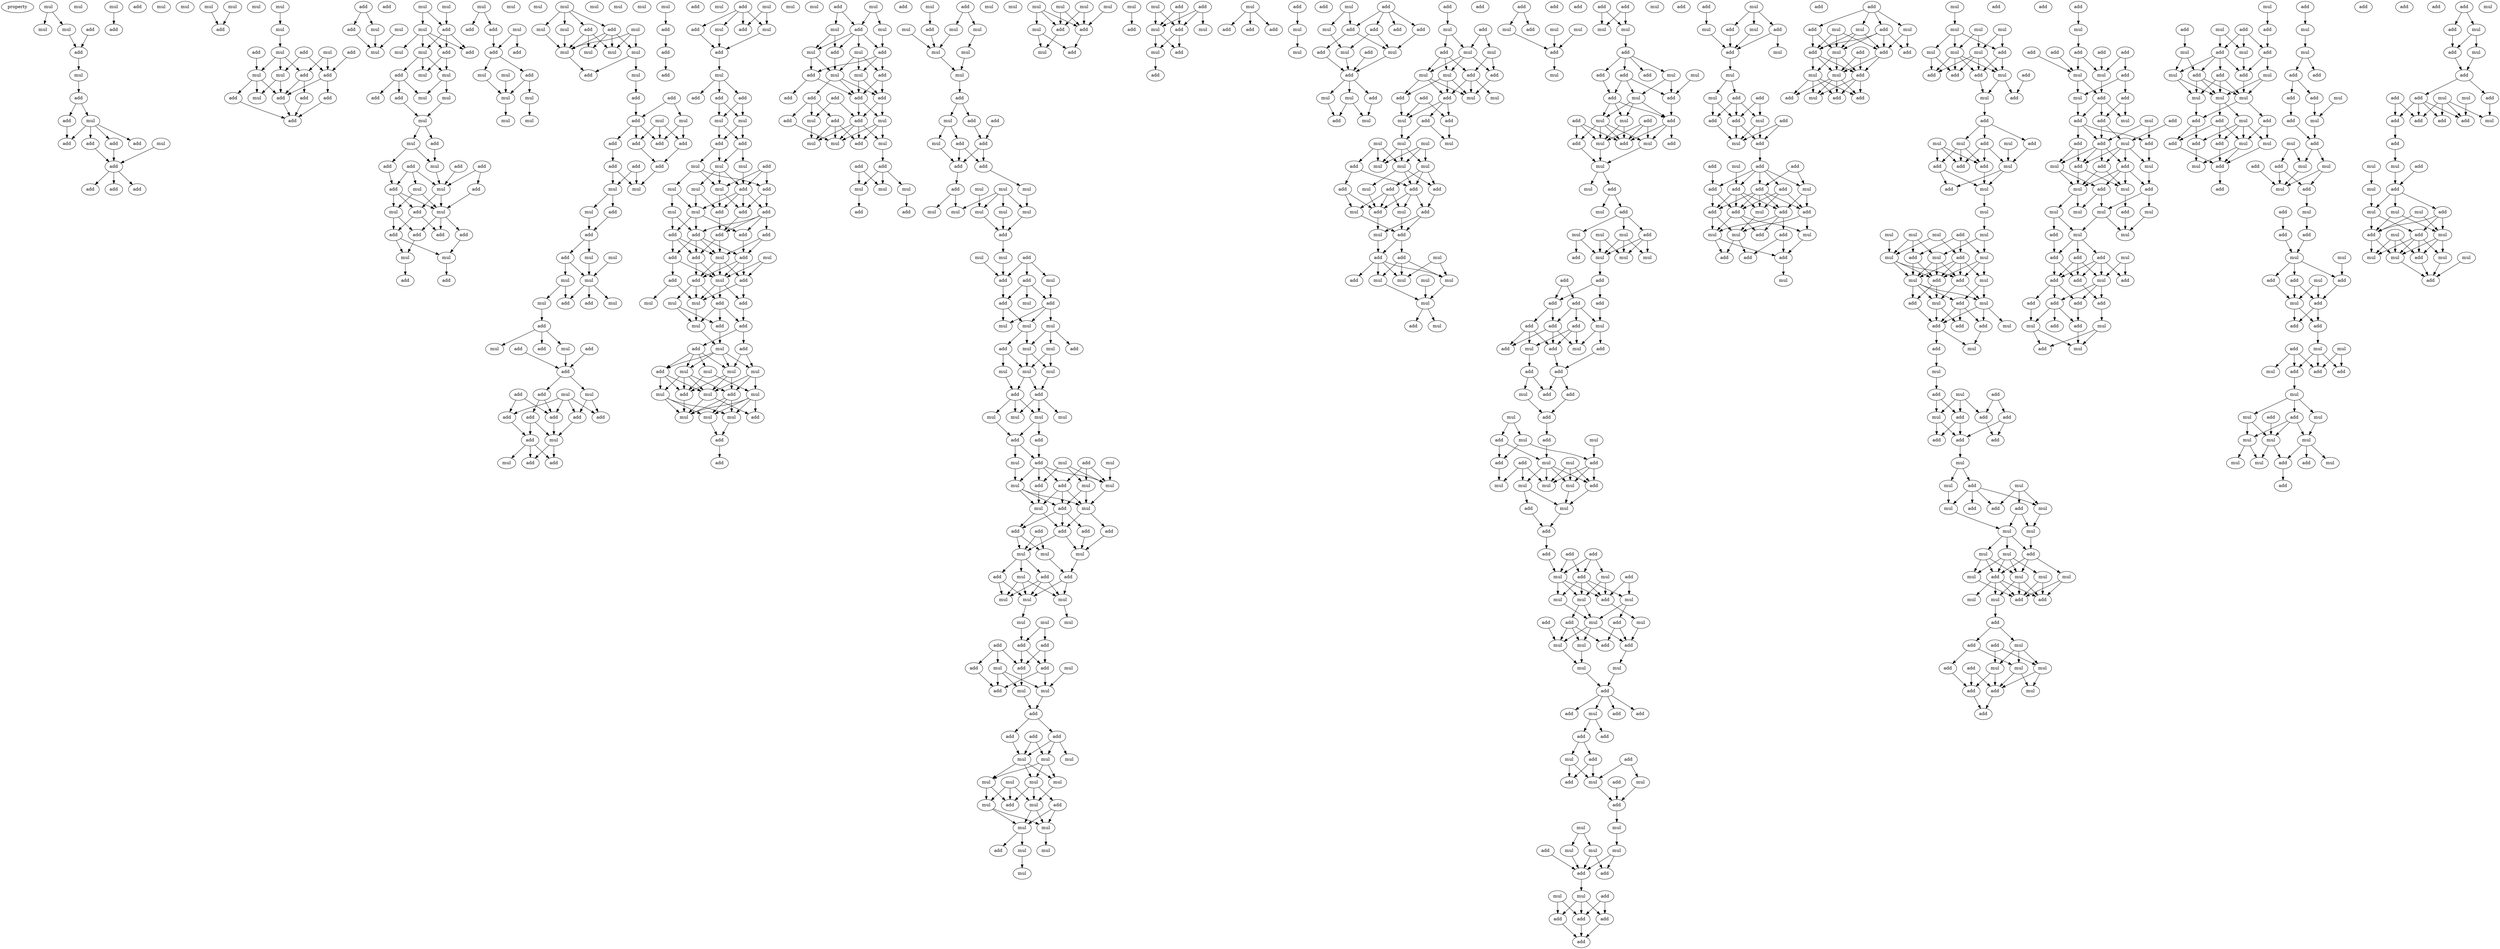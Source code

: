 digraph {
    node [fontcolor=black]
    property [mul=2,lf=1.5]
    0 [ label = mul ];
    1 [ label = mul ];
    2 [ label = mul ];
    3 [ label = mul ];
    4 [ label = add ];
    5 [ label = add ];
    6 [ label = mul ];
    7 [ label = add ];
    8 [ label = add ];
    9 [ label = mul ];
    10 [ label = mul ];
    11 [ label = mul ];
    12 [ label = add ];
    13 [ label = add ];
    14 [ label = mul ];
    15 [ label = add ];
    16 [ label = add ];
    17 [ label = add ];
    18 [ label = add ];
    19 [ label = mul ];
    20 [ label = add ];
    21 [ label = add ];
    22 [ label = add ];
    23 [ label = mul ];
    24 [ label = add ];
    25 [ label = mul ];
    26 [ label = add ];
    27 [ label = mul ];
    28 [ label = mul ];
    29 [ label = mul ];
    30 [ label = add ];
    31 [ label = add ];
    32 [ label = add ];
    33 [ label = mul ];
    34 [ label = mul ];
    35 [ label = mul ];
    36 [ label = add ];
    37 [ label = mul ];
    38 [ label = add ];
    39 [ label = add ];
    40 [ label = mul ];
    41 [ label = add ];
    42 [ label = add ];
    43 [ label = add ];
    44 [ label = add ];
    45 [ label = add ];
    46 [ label = mul ];
    47 [ label = add ];
    48 [ label = mul ];
    49 [ label = add ];
    50 [ label = mul ];
    51 [ label = mul ];
    52 [ label = mul ];
    53 [ label = mul ];
    54 [ label = add ];
    55 [ label = add ];
    56 [ label = mul ];
    57 [ label = mul ];
    58 [ label = add ];
    59 [ label = add ];
    60 [ label = mul ];
    61 [ label = mul ];
    62 [ label = add ];
    63 [ label = mul ];
    64 [ label = mul ];
    65 [ label = add ];
    66 [ label = mul ];
    67 [ label = add ];
    68 [ label = mul ];
    69 [ label = add ];
    70 [ label = add ];
    71 [ label = add ];
    72 [ label = add ];
    73 [ label = mul ];
    74 [ label = add ];
    75 [ label = mul ];
    76 [ label = mul ];
    77 [ label = add ];
    78 [ label = add ];
    79 [ label = mul ];
    80 [ label = mul ];
    81 [ label = add ];
    82 [ label = add ];
    83 [ label = add ];
    84 [ label = add ];
    85 [ label = mul ];
    86 [ label = mul ];
    87 [ label = add ];
    88 [ label = add ];
    89 [ label = mul ];
    90 [ label = add ];
    91 [ label = add ];
    92 [ label = mul ];
    93 [ label = add ];
    94 [ label = add ];
    95 [ label = mul ];
    96 [ label = mul ];
    97 [ label = mul ];
    98 [ label = add ];
    99 [ label = mul ];
    100 [ label = mul ];
    101 [ label = mul ];
    102 [ label = mul ];
    103 [ label = mul ];
    104 [ label = mul ];
    105 [ label = mul ];
    106 [ label = add ];
    107 [ label = add ];
    108 [ label = mul ];
    109 [ label = mul ];
    110 [ label = mul ];
    111 [ label = mul ];
    112 [ label = mul ];
    113 [ label = mul ];
    114 [ label = add ];
    115 [ label = mul ];
    116 [ label = add ];
    117 [ label = add ];
    118 [ label = add ];
    119 [ label = mul ];
    120 [ label = mul ];
    121 [ label = add ];
    122 [ label = add ];
    123 [ label = add ];
    124 [ label = add ];
    125 [ label = add ];
    126 [ label = add ];
    127 [ label = add ];
    128 [ label = mul ];
    129 [ label = mul ];
    130 [ label = mul ];
    131 [ label = add ];
    132 [ label = mul ];
    133 [ label = add ];
    134 [ label = mul ];
    135 [ label = add ];
    136 [ label = mul ];
    137 [ label = mul ];
    138 [ label = mul ];
    139 [ label = mul ];
    140 [ label = add ];
    141 [ label = add ];
    142 [ label = mul ];
    143 [ label = mul ];
    144 [ label = mul ];
    145 [ label = add ];
    146 [ label = mul ];
    147 [ label = add ];
    148 [ label = add ];
    149 [ label = add ];
    150 [ label = mul ];
    151 [ label = add ];
    152 [ label = add ];
    153 [ label = mul ];
    154 [ label = add ];
    155 [ label = mul ];
    156 [ label = add ];
    157 [ label = add ];
    158 [ label = add ];
    159 [ label = add ];
    160 [ label = add ];
    161 [ label = add ];
    162 [ label = mul ];
    163 [ label = add ];
    164 [ label = mul ];
    165 [ label = add ];
    166 [ label = mul ];
    167 [ label = add ];
    168 [ label = add ];
    169 [ label = mul ];
    170 [ label = add ];
    171 [ label = add ];
    172 [ label = add ];
    173 [ label = mul ];
    174 [ label = mul ];
    175 [ label = mul ];
    176 [ label = add ];
    177 [ label = add ];
    178 [ label = add ];
    179 [ label = mul ];
    180 [ label = mul ];
    181 [ label = add ];
    182 [ label = add ];
    183 [ label = add ];
    184 [ label = mul ];
    185 [ label = mul ];
    186 [ label = mul ];
    187 [ label = add ];
    188 [ label = add ];
    189 [ label = add ];
    190 [ label = mul ];
    191 [ label = mul ];
    192 [ label = mul ];
    193 [ label = mul ];
    194 [ label = mul ];
    195 [ label = add ];
    196 [ label = add ];
    197 [ label = mul ];
    198 [ label = mul ];
    199 [ label = mul ];
    200 [ label = add ];
    201 [ label = add ];
    202 [ label = add ];
    203 [ label = add ];
    204 [ label = add ];
    205 [ label = add ];
    206 [ label = add ];
    207 [ label = add ];
    208 [ label = add ];
    209 [ label = mul ];
    210 [ label = add ];
    211 [ label = mul ];
    212 [ label = add ];
    213 [ label = add ];
    214 [ label = add ];
    215 [ label = add ];
    216 [ label = mul ];
    217 [ label = mul ];
    218 [ label = add ];
    219 [ label = mul ];
    220 [ label = mul ];
    221 [ label = add ];
    222 [ label = add ];
    223 [ label = mul ];
    224 [ label = add ];
    225 [ label = mul ];
    226 [ label = add ];
    227 [ label = add ];
    228 [ label = mul ];
    229 [ label = add ];
    230 [ label = mul ];
    231 [ label = mul ];
    232 [ label = mul ];
    233 [ label = mul ];
    234 [ label = add ];
    235 [ label = mul ];
    236 [ label = mul ];
    237 [ label = add ];
    238 [ label = mul ];
    239 [ label = mul ];
    240 [ label = mul ];
    241 [ label = add ];
    242 [ label = add ];
    243 [ label = add ];
    244 [ label = mul ];
    245 [ label = add ];
    246 [ label = mul ];
    247 [ label = mul ];
    248 [ label = add ];
    249 [ label = mul ];
    250 [ label = mul ];
    251 [ label = add ];
    252 [ label = add ];
    253 [ label = add ];
    254 [ label = add ];
    255 [ label = mul ];
    256 [ label = mul ];
    257 [ label = add ];
    258 [ label = add ];
    259 [ label = add ];
    260 [ label = add ];
    261 [ label = add ];
    262 [ label = mul ];
    263 [ label = mul ];
    264 [ label = add ];
    265 [ label = add ];
    266 [ label = add ];
    267 [ label = mul ];
    268 [ label = mul ];
    269 [ label = mul ];
    270 [ label = add ];
    271 [ label = add ];
    272 [ label = add ];
    273 [ label = mul ];
    274 [ label = mul ];
    275 [ label = mul ];
    276 [ label = add ];
    277 [ label = add ];
    278 [ label = add ];
    279 [ label = add ];
    280 [ label = mul ];
    281 [ label = mul ];
    282 [ label = mul ];
    283 [ label = mul ];
    284 [ label = add ];
    285 [ label = mul ];
    286 [ label = mul ];
    287 [ label = mul ];
    288 [ label = add ];
    289 [ label = mul ];
    290 [ label = add ];
    291 [ label = add ];
    292 [ label = add ];
    293 [ label = mul ];
    294 [ label = add ];
    295 [ label = add ];
    296 [ label = add ];
    297 [ label = mul ];
    298 [ label = mul ];
    299 [ label = add ];
    300 [ label = mul ];
    301 [ label = mul ];
    302 [ label = mul ];
    303 [ label = mul ];
    304 [ label = mul ];
    305 [ label = mul ];
    306 [ label = add ];
    307 [ label = add ];
    308 [ label = mul ];
    309 [ label = mul ];
    310 [ label = add ];
    311 [ label = add ];
    312 [ label = mul ];
    313 [ label = mul ];
    314 [ label = add ];
    315 [ label = mul ];
    316 [ label = add ];
    317 [ label = mul ];
    318 [ label = mul ];
    319 [ label = mul ];
    320 [ label = mul ];
    321 [ label = add ];
    322 [ label = add ];
    323 [ label = mul ];
    324 [ label = mul ];
    325 [ label = mul ];
    326 [ label = mul ];
    327 [ label = add ];
    328 [ label = add ];
    329 [ label = mul ];
    330 [ label = mul ];
    331 [ label = mul ];
    332 [ label = mul ];
    333 [ label = add ];
    334 [ label = add ];
    335 [ label = mul ];
    336 [ label = mul ];
    337 [ label = add ];
    338 [ label = add ];
    339 [ label = mul ];
    340 [ label = mul ];
    341 [ label = mul ];
    342 [ label = add ];
    343 [ label = add ];
    344 [ label = mul ];
    345 [ label = add ];
    346 [ label = mul ];
    347 [ label = mul ];
    348 [ label = add ];
    349 [ label = add ];
    350 [ label = add ];
    351 [ label = add ];
    352 [ label = add ];
    353 [ label = mul ];
    354 [ label = mul ];
    355 [ label = mul ];
    356 [ label = add ];
    357 [ label = add ];
    358 [ label = add ];
    359 [ label = mul ];
    360 [ label = mul ];
    361 [ label = mul ];
    362 [ label = mul ];
    363 [ label = mul ];
    364 [ label = mul ];
    365 [ label = mul ];
    366 [ label = add ];
    367 [ label = add ];
    368 [ label = add ];
    369 [ label = add ];
    370 [ label = mul ];
    371 [ label = mul ];
    372 [ label = add ];
    373 [ label = add ];
    374 [ label = mul ];
    375 [ label = mul ];
    376 [ label = add ];
    377 [ label = add ];
    378 [ label = add ];
    379 [ label = add ];
    380 [ label = add ];
    381 [ label = mul ];
    382 [ label = mul ];
    383 [ label = mul ];
    384 [ label = mul ];
    385 [ label = mul ];
    386 [ label = mul ];
    387 [ label = mul ];
    388 [ label = mul ];
    389 [ label = mul ];
    390 [ label = add ];
    391 [ label = add ];
    392 [ label = mul ];
    393 [ label = mul ];
    394 [ label = mul ];
    395 [ label = mul ];
    396 [ label = mul ];
    397 [ label = add ];
    398 [ label = mul ];
    399 [ label = mul ];
    400 [ label = mul ];
    401 [ label = mul ];
    402 [ label = mul ];
    403 [ label = add ];
    404 [ label = add ];
    405 [ label = mul ];
    406 [ label = mul ];
    407 [ label = add ];
    408 [ label = mul ];
    409 [ label = add ];
    410 [ label = mul ];
    411 [ label = add ];
    412 [ label = add ];
    413 [ label = mul ];
    414 [ label = add ];
    415 [ label = mul ];
    416 [ label = mul ];
    417 [ label = add ];
    418 [ label = add ];
    419 [ label = mul ];
    420 [ label = add ];
    421 [ label = add ];
    422 [ label = mul ];
    423 [ label = add ];
    424 [ label = add ];
    425 [ label = add ];
    426 [ label = mul ];
    427 [ label = add ];
    428 [ label = mul ];
    429 [ label = add ];
    430 [ label = add ];
    431 [ label = add ];
    432 [ label = mul ];
    433 [ label = add ];
    434 [ label = add ];
    435 [ label = mul ];
    436 [ label = add ];
    437 [ label = mul ];
    438 [ label = add ];
    439 [ label = mul ];
    440 [ label = mul ];
    441 [ label = add ];
    442 [ label = add ];
    443 [ label = mul ];
    444 [ label = add ];
    445 [ label = add ];
    446 [ label = mul ];
    447 [ label = mul ];
    448 [ label = add ];
    449 [ label = mul ];
    450 [ label = add ];
    451 [ label = mul ];
    452 [ label = add ];
    453 [ label = mul ];
    454 [ label = add ];
    455 [ label = add ];
    456 [ label = mul ];
    457 [ label = mul ];
    458 [ label = add ];
    459 [ label = add ];
    460 [ label = add ];
    461 [ label = mul ];
    462 [ label = mul ];
    463 [ label = mul ];
    464 [ label = mul ];
    465 [ label = mul ];
    466 [ label = mul ];
    467 [ label = add ];
    468 [ label = mul ];
    469 [ label = mul ];
    470 [ label = add ];
    471 [ label = add ];
    472 [ label = add ];
    473 [ label = mul ];
    474 [ label = add ];
    475 [ label = add ];
    476 [ label = add ];
    477 [ label = mul ];
    478 [ label = mul ];
    479 [ label = add ];
    480 [ label = mul ];
    481 [ label = add ];
    482 [ label = mul ];
    483 [ label = add ];
    484 [ label = add ];
    485 [ label = mul ];
    486 [ label = mul ];
    487 [ label = mul ];
    488 [ label = mul ];
    489 [ label = add ];
    490 [ label = mul ];
    491 [ label = add ];
    492 [ label = mul ];
    493 [ label = add ];
    494 [ label = mul ];
    495 [ label = add ];
    496 [ label = mul ];
    497 [ label = mul ];
    498 [ label = add ];
    499 [ label = add ];
    500 [ label = add ];
    501 [ label = add ];
    502 [ label = add ];
    503 [ label = mul ];
    504 [ label = mul ];
    505 [ label = mul ];
    506 [ label = add ];
    507 [ label = mul ];
    508 [ label = add ];
    509 [ label = mul ];
    510 [ label = add ];
    511 [ label = add ];
    512 [ label = mul ];
    513 [ label = add ];
    514 [ label = add ];
    515 [ label = add ];
    516 [ label = add ];
    517 [ label = mul ];
    518 [ label = add ];
    519 [ label = mul ];
    520 [ label = add ];
    521 [ label = add ];
    522 [ label = mul ];
    523 [ label = mul ];
    524 [ label = add ];
    525 [ label = mul ];
    526 [ label = mul ];
    527 [ label = add ];
    528 [ label = mul ];
    529 [ label = add ];
    530 [ label = mul ];
    531 [ label = mul ];
    532 [ label = mul ];
    533 [ label = add ];
    534 [ label = mul ];
    535 [ label = mul ];
    536 [ label = mul ];
    537 [ label = add ];
    538 [ label = add ];
    539 [ label = add ];
    540 [ label = add ];
    541 [ label = add ];
    542 [ label = add ];
    543 [ label = add ];
    544 [ label = add ];
    545 [ label = mul ];
    546 [ label = add ];
    547 [ label = add ];
    548 [ label = mul ];
    549 [ label = mul ];
    550 [ label = add ];
    551 [ label = add ];
    552 [ label = add ];
    553 [ label = add ];
    554 [ label = mul ];
    555 [ label = add ];
    556 [ label = add ];
    557 [ label = add ];
    558 [ label = mul ];
    559 [ label = add ];
    560 [ label = mul ];
    561 [ label = add ];
    562 [ label = mul ];
    563 [ label = mul ];
    564 [ label = add ];
    565 [ label = mul ];
    566 [ label = add ];
    567 [ label = add ];
    568 [ label = mul ];
    569 [ label = mul ];
    570 [ label = mul ];
    571 [ label = add ];
    572 [ label = mul ];
    573 [ label = mul ];
    574 [ label = add ];
    575 [ label = add ];
    576 [ label = add ];
    577 [ label = add ];
    578 [ label = add ];
    579 [ label = mul ];
    580 [ label = add ];
    581 [ label = add ];
    582 [ label = mul ];
    583 [ label = mul ];
    584 [ label = mul ];
    585 [ label = mul ];
    586 [ label = add ];
    587 [ label = add ];
    588 [ label = mul ];
    589 [ label = add ];
    590 [ label = mul ];
    591 [ label = add ];
    592 [ label = add ];
    593 [ label = mul ];
    594 [ label = mul ];
    595 [ label = add ];
    596 [ label = mul ];
    597 [ label = mul ];
    598 [ label = add ];
    599 [ label = add ];
    600 [ label = mul ];
    601 [ label = mul ];
    602 [ label = add ];
    603 [ label = add ];
    604 [ label = add ];
    605 [ label = add ];
    606 [ label = add ];
    607 [ label = mul ];
    608 [ label = add ];
    609 [ label = mul ];
    610 [ label = add ];
    611 [ label = mul ];
    612 [ label = add ];
    613 [ label = add ];
    614 [ label = mul ];
    615 [ label = mul ];
    616 [ label = mul ];
    617 [ label = add ];
    618 [ label = mul ];
    619 [ label = add ];
    620 [ label = mul ];
    621 [ label = add ];
    622 [ label = add ];
    623 [ label = mul ];
    624 [ label = add ];
    625 [ label = mul ];
    626 [ label = add ];
    627 [ label = add ];
    628 [ label = add ];
    629 [ label = add ];
    630 [ label = add ];
    631 [ label = mul ];
    632 [ label = mul ];
    633 [ label = add ];
    634 [ label = mul ];
    635 [ label = add ];
    636 [ label = add ];
    637 [ label = add ];
    638 [ label = mul ];
    639 [ label = mul ];
    640 [ label = mul ];
    641 [ label = add ];
    642 [ label = add ];
    643 [ label = add ];
    644 [ label = mul ];
    645 [ label = add ];
    646 [ label = add ];
    647 [ label = mul ];
    648 [ label = add ];
    649 [ label = mul ];
    650 [ label = add ];
    651 [ label = add ];
    652 [ label = add ];
    653 [ label = add ];
    654 [ label = add ];
    655 [ label = add ];
    656 [ label = add ];
    657 [ label = mul ];
    658 [ label = add ];
    659 [ label = add ];
    660 [ label = add ];
    661 [ label = mul ];
    662 [ label = add ];
    663 [ label = mul ];
    664 [ label = mul ];
    665 [ label = mul ];
    666 [ label = add ];
    667 [ label = add ];
    668 [ label = add ];
    669 [ label = add ];
    670 [ label = add ];
    671 [ label = mul ];
    672 [ label = add ];
    673 [ label = mul ];
    674 [ label = mul ];
    675 [ label = add ];
    676 [ label = add ];
    677 [ label = mul ];
    678 [ label = add ];
    679 [ label = mul ];
    680 [ label = add ];
    681 [ label = add ];
    682 [ label = add ];
    683 [ label = add ];
    684 [ label = mul ];
    685 [ label = mul ];
    686 [ label = add ];
    687 [ label = mul ];
    688 [ label = add ];
    689 [ label = add ];
    690 [ label = mul ];
    691 [ label = mul ];
    692 [ label = mul ];
    693 [ label = mul ];
    694 [ label = mul ];
    695 [ label = add ];
    696 [ label = mul ];
    697 [ label = mul ];
    698 [ label = add ];
    699 [ label = add ];
    700 [ label = add ];
    701 [ label = add ];
    702 [ label = mul ];
    703 [ label = mul ];
    704 [ label = add ];
    705 [ label = add ];
    706 [ label = mul ];
    707 [ label = add ];
    708 [ label = mul ];
    709 [ label = add ];
    710 [ label = mul ];
    711 [ label = add ];
    712 [ label = add ];
    713 [ label = add ];
    714 [ label = mul ];
    715 [ label = add ];
    716 [ label = add ];
    717 [ label = add ];
    718 [ label = mul ];
    719 [ label = mul ];
    720 [ label = mul ];
    721 [ label = mul ];
    722 [ label = mul ];
    723 [ label = add ];
    724 [ label = mul ];
    725 [ label = add ];
    726 [ label = mul ];
    727 [ label = mul ];
    728 [ label = add ];
    729 [ label = mul ];
    730 [ label = add ];
    731 [ label = mul ];
    732 [ label = add ];
    733 [ label = mul ];
    734 [ label = add ];
    735 [ label = mul ];
    736 [ label = add ];
    737 [ label = mul ];
    738 [ label = add ];
    739 [ label = add ];
    740 [ label = add ];
    741 [ label = mul ];
    742 [ label = add ];
    743 [ label = mul ];
    744 [ label = mul ];
    745 [ label = mul ];
    746 [ label = add ];
    747 [ label = add ];
    748 [ label = add ];
    749 [ label = mul ];
    750 [ label = add ];
    751 [ label = add ];
    752 [ label = add ];
    753 [ label = add ];
    754 [ label = add ];
    755 [ label = mul ];
    756 [ label = mul ];
    757 [ label = add ];
    758 [ label = mul ];
    759 [ label = mul ];
    760 [ label = add ];
    761 [ label = add ];
    762 [ label = add ];
    763 [ label = mul ];
    764 [ label = mul ];
    765 [ label = mul ];
    766 [ label = mul ];
    767 [ label = add ];
    768 [ label = mul ];
    769 [ label = mul ];
    770 [ label = mul ];
    771 [ label = add ];
    772 [ label = mul ];
    773 [ label = mul ];
    774 [ label = add ];
    775 [ label = add ];
    776 [ label = mul ];
    777 [ label = mul ];
    778 [ label = add ];
    779 [ label = mul ];
    780 [ label = add ];
    781 [ label = add ];
    782 [ label = add ];
    783 [ label = mul ];
    784 [ label = add ];
    785 [ label = mul ];
    786 [ label = mul ];
    787 [ label = mul ];
    788 [ label = add ];
    789 [ label = add ];
    790 [ label = add ];
    791 [ label = add ];
    792 [ label = mul ];
    793 [ label = add ];
    794 [ label = add ];
    795 [ label = add ];
    796 [ label = add ];
    797 [ label = add ];
    798 [ label = mul ];
    799 [ label = add ];
    800 [ label = mul ];
    801 [ label = add ];
    802 [ label = mul ];
    803 [ label = add ];
    804 [ label = mul ];
    805 [ label = add ];
    806 [ label = add ];
    807 [ label = mul ];
    808 [ label = add ];
    809 [ label = mul ];
    810 [ label = add ];
    811 [ label = add ];
    812 [ label = add ];
    813 [ label = add ];
    814 [ label = add ];
    815 [ label = mul ];
    816 [ label = add ];
    817 [ label = mul ];
    818 [ label = add ];
    819 [ label = mul ];
    820 [ label = add ];
    821 [ label = mul ];
    822 [ label = add ];
    823 [ label = mul ];
    824 [ label = mul ];
    825 [ label = mul ];
    826 [ label = mul ];
    827 [ label = add ];
    828 [ label = mul ];
    829 [ label = mul ];
    830 [ label = add ];
    831 [ label = add ];
    832 [ label = add ];
    833 [ label = mul ];
    834 [ label = add ];
    835 [ label = add ];
    836 [ label = mul ];
    837 [ label = add ];
    838 [ label = add ];
    839 [ label = add ];
    840 [ label = add ];
    841 [ label = add ];
    842 [ label = add ];
    843 [ label = mul ];
    844 [ label = mul ];
    845 [ label = add ];
    846 [ label = mul ];
    847 [ label = add ];
    848 [ label = mul ];
    849 [ label = add ];
    850 [ label = add ];
    851 [ label = add ];
    852 [ label = mul ];
    853 [ label = add ];
    854 [ label = mul ];
    855 [ label = add ];
    856 [ label = mul ];
    857 [ label = add ];
    858 [ label = add ];
    859 [ label = mul ];
    860 [ label = mul ];
    861 [ label = add ];
    862 [ label = mul ];
    863 [ label = mul ];
    864 [ label = mul ];
    865 [ label = add ];
    866 [ label = add ];
    867 [ label = add ];
    868 [ label = mul ];
    869 [ label = add ];
    870 [ label = add ];
    871 [ label = mul ];
    872 [ label = add ];
    873 [ label = mul ];
    874 [ label = add ];
    875 [ label = mul ];
    876 [ label = add ];
    877 [ label = add ];
    878 [ label = mul ];
    879 [ label = mul ];
    880 [ label = add ];
    881 [ label = add ];
    882 [ label = mul ];
    883 [ label = add ];
    884 [ label = add ];
    885 [ label = add ];
    886 [ label = mul ];
    887 [ label = add ];
    888 [ label = mul ];
    889 [ label = add ];
    890 [ label = mul ];
    891 [ label = mul ];
    892 [ label = add ];
    893 [ label = add ];
    894 [ label = mul ];
    895 [ label = add ];
    896 [ label = add ];
    897 [ label = mul ];
    898 [ label = add ];
    899 [ label = add ];
    900 [ label = mul ];
    901 [ label = mul ];
    902 [ label = mul ];
    903 [ label = add ];
    904 [ label = add ];
    905 [ label = add ];
    906 [ label = add ];
    907 [ label = add ];
    908 [ label = mul ];
    909 [ label = add ];
    910 [ label = add ];
    911 [ label = mul ];
    912 [ label = add ];
    913 [ label = mul ];
    914 [ label = add ];
    915 [ label = add ];
    916 [ label = add ];
    917 [ label = mul ];
    918 [ label = mul ];
    919 [ label = add ];
    920 [ label = mul ];
    921 [ label = add ];
    922 [ label = add ];
    923 [ label = mul ];
    924 [ label = mul ];
    925 [ label = mul ];
    926 [ label = mul ];
    927 [ label = mul ];
    928 [ label = add ];
    929 [ label = mul ];
    930 [ label = mul ];
    931 [ label = add ];
    932 [ label = add ];
    933 [ label = add ];
    934 [ label = mul ];
    935 [ label = mul ];
    936 [ label = add ];
    937 [ label = add ];
    938 [ label = mul ];
    939 [ label = add ];
    940 [ label = add ];
    941 [ label = add ];
    942 [ label = mul ];
    943 [ label = mul ];
    944 [ label = add ];
    945 [ label = add ];
    946 [ label = add ];
    947 [ label = mul ];
    948 [ label = add ];
    949 [ label = add ];
    950 [ label = add ];
    951 [ label = mul ];
    952 [ label = add ];
    953 [ label = mul ];
    954 [ label = mul ];
    955 [ label = add ];
    956 [ label = mul ];
    957 [ label = add ];
    958 [ label = mul ];
    959 [ label = mul ];
    960 [ label = add ];
    961 [ label = mul ];
    962 [ label = mul ];
    963 [ label = add ];
    964 [ label = mul ];
    965 [ label = mul ];
    966 [ label = mul ];
    967 [ label = add ];
    968 [ label = mul ];
    969 [ label = add ];
    0 -> 2 [ name = 0 ];
    0 -> 3 [ name = 1 ];
    3 -> 5 [ name = 2 ];
    4 -> 5 [ name = 3 ];
    5 -> 10 [ name = 4 ];
    6 -> 7 [ name = 5 ];
    10 -> 12 [ name = 6 ];
    12 -> 13 [ name = 7 ];
    12 -> 14 [ name = 8 ];
    13 -> 15 [ name = 9 ];
    14 -> 15 [ name = 10 ];
    14 -> 16 [ name = 11 ];
    14 -> 17 [ name = 12 ];
    14 -> 18 [ name = 13 ];
    16 -> 20 [ name = 14 ];
    17 -> 20 [ name = 15 ];
    19 -> 20 [ name = 16 ];
    20 -> 21 [ name = 17 ];
    20 -> 22 [ name = 18 ];
    20 -> 24 [ name = 19 ];
    23 -> 26 [ name = 20 ];
    25 -> 26 [ name = 21 ];
    28 -> 29 [ name = 22 ];
    29 -> 33 [ name = 23 ];
    30 -> 38 [ name = 24 ];
    31 -> 35 [ name = 25 ];
    31 -> 38 [ name = 26 ];
    32 -> 37 [ name = 27 ];
    33 -> 35 [ name = 28 ];
    33 -> 36 [ name = 29 ];
    33 -> 37 [ name = 30 ];
    34 -> 36 [ name = 31 ];
    34 -> 38 [ name = 32 ];
    35 -> 40 [ name = 33 ];
    35 -> 43 [ name = 34 ];
    36 -> 41 [ name = 35 ];
    36 -> 43 [ name = 36 ];
    37 -> 40 [ name = 37 ];
    37 -> 42 [ name = 38 ];
    37 -> 43 [ name = 39 ];
    38 -> 39 [ name = 40 ];
    38 -> 43 [ name = 41 ];
    39 -> 44 [ name = 42 ];
    41 -> 44 [ name = 43 ];
    42 -> 44 [ name = 44 ];
    43 -> 44 [ name = 45 ];
    45 -> 47 [ name = 46 ];
    45 -> 48 [ name = 47 ];
    46 -> 50 [ name = 48 ];
    47 -> 50 [ name = 49 ];
    48 -> 50 [ name = 50 ];
    51 -> 54 [ name = 51 ];
    52 -> 53 [ name = 52 ];
    52 -> 54 [ name = 53 ];
    53 -> 55 [ name = 54 ];
    53 -> 56 [ name = 55 ];
    53 -> 57 [ name = 56 ];
    53 -> 58 [ name = 57 ];
    54 -> 55 [ name = 58 ];
    54 -> 56 [ name = 59 ];
    54 -> 58 [ name = 60 ];
    55 -> 60 [ name = 61 ];
    55 -> 61 [ name = 62 ];
    56 -> 59 [ name = 63 ];
    56 -> 60 [ name = 64 ];
    56 -> 61 [ name = 65 ];
    59 -> 62 [ name = 66 ];
    59 -> 64 [ name = 67 ];
    59 -> 65 [ name = 68 ];
    61 -> 63 [ name = 69 ];
    61 -> 64 [ name = 70 ];
    63 -> 66 [ name = 71 ];
    65 -> 66 [ name = 72 ];
    66 -> 67 [ name = 73 ];
    66 -> 68 [ name = 74 ];
    67 -> 73 [ name = 75 ];
    68 -> 72 [ name = 76 ];
    68 -> 73 [ name = 77 ];
    69 -> 75 [ name = 78 ];
    69 -> 77 [ name = 79 ];
    70 -> 75 [ name = 80 ];
    71 -> 74 [ name = 81 ];
    71 -> 75 [ name = 82 ];
    71 -> 76 [ name = 83 ];
    72 -> 74 [ name = 84 ];
    73 -> 75 [ name = 85 ];
    74 -> 78 [ name = 86 ];
    74 -> 79 [ name = 87 ];
    74 -> 80 [ name = 88 ];
    75 -> 78 [ name = 89 ];
    75 -> 79 [ name = 90 ];
    76 -> 79 [ name = 91 ];
    76 -> 80 [ name = 92 ];
    77 -> 79 [ name = 93 ];
    78 -> 81 [ name = 94 ];
    78 -> 84 [ name = 95 ];
    79 -> 81 [ name = 96 ];
    79 -> 82 [ name = 97 ];
    79 -> 83 [ name = 98 ];
    80 -> 82 [ name = 99 ];
    80 -> 84 [ name = 100 ];
    82 -> 86 [ name = 101 ];
    83 -> 85 [ name = 102 ];
    84 -> 85 [ name = 103 ];
    84 -> 86 [ name = 104 ];
    85 -> 88 [ name = 105 ];
    86 -> 87 [ name = 106 ];
    89 -> 90 [ name = 107 ];
    89 -> 91 [ name = 108 ];
    91 -> 93 [ name = 109 ];
    92 -> 93 [ name = 110 ];
    92 -> 94 [ name = 111 ];
    93 -> 97 [ name = 112 ];
    93 -> 98 [ name = 113 ];
    96 -> 99 [ name = 114 ];
    97 -> 99 [ name = 115 ];
    98 -> 99 [ name = 116 ];
    98 -> 100 [ name = 117 ];
    99 -> 102 [ name = 118 ];
    100 -> 103 [ name = 119 ];
    104 -> 105 [ name = 120 ];
    104 -> 106 [ name = 121 ];
    104 -> 107 [ name = 122 ];
    104 -> 109 [ name = 123 ];
    105 -> 110 [ name = 124 ];
    106 -> 110 [ name = 125 ];
    106 -> 112 [ name = 126 ];
    106 -> 113 [ name = 127 ];
    107 -> 110 [ name = 128 ];
    107 -> 111 [ name = 129 ];
    107 -> 112 [ name = 130 ];
    107 -> 113 [ name = 131 ];
    108 -> 110 [ name = 132 ];
    108 -> 111 [ name = 133 ];
    108 -> 113 [ name = 134 ];
    109 -> 110 [ name = 135 ];
    110 -> 114 [ name = 136 ];
    111 -> 114 [ name = 137 ];
    111 -> 115 [ name = 138 ];
    115 -> 116 [ name = 139 ];
    116 -> 118 [ name = 140 ];
    117 -> 118 [ name = 141 ];
    117 -> 119 [ name = 142 ];
    118 -> 122 [ name = 143 ];
    118 -> 123 [ name = 144 ];
    118 -> 124 [ name = 145 ];
    119 -> 121 [ name = 146 ];
    119 -> 124 [ name = 147 ];
    120 -> 121 [ name = 148 ];
    120 -> 123 [ name = 149 ];
    120 -> 124 [ name = 150 ];
    121 -> 126 [ name = 151 ];
    122 -> 125 [ name = 152 ];
    123 -> 126 [ name = 153 ];
    125 -> 128 [ name = 154 ];
    125 -> 129 [ name = 155 ];
    126 -> 129 [ name = 156 ];
    127 -> 128 [ name = 157 ];
    127 -> 129 [ name = 158 ];
    128 -> 130 [ name = 159 ];
    128 -> 131 [ name = 160 ];
    130 -> 133 [ name = 161 ];
    131 -> 133 [ name = 162 ];
    133 -> 135 [ name = 163 ];
    133 -> 137 [ name = 164 ];
    135 -> 138 [ name = 165 ];
    135 -> 139 [ name = 166 ];
    136 -> 139 [ name = 167 ];
    137 -> 139 [ name = 168 ];
    138 -> 140 [ name = 169 ];
    138 -> 144 [ name = 170 ];
    139 -> 140 [ name = 171 ];
    139 -> 141 [ name = 172 ];
    139 -> 143 [ name = 173 ];
    144 -> 145 [ name = 174 ];
    145 -> 146 [ name = 175 ];
    145 -> 148 [ name = 176 ];
    145 -> 150 [ name = 177 ];
    147 -> 151 [ name = 178 ];
    149 -> 151 [ name = 179 ];
    150 -> 151 [ name = 180 ];
    151 -> 153 [ name = 181 ];
    151 -> 154 [ name = 182 ];
    152 -> 157 [ name = 183 ];
    152 -> 158 [ name = 184 ];
    153 -> 156 [ name = 185 ];
    153 -> 159 [ name = 186 ];
    154 -> 157 [ name = 187 ];
    154 -> 160 [ name = 188 ];
    155 -> 156 [ name = 189 ];
    155 -> 157 [ name = 190 ];
    155 -> 158 [ name = 191 ];
    155 -> 159 [ name = 192 ];
    156 -> 162 [ name = 193 ];
    157 -> 162 [ name = 194 ];
    158 -> 161 [ name = 195 ];
    160 -> 161 [ name = 196 ];
    160 -> 162 [ name = 197 ];
    161 -> 163 [ name = 198 ];
    161 -> 165 [ name = 199 ];
    161 -> 166 [ name = 200 ];
    162 -> 163 [ name = 201 ];
    162 -> 165 [ name = 202 ];
    164 -> 167 [ name = 203 ];
    167 -> 170 [ name = 204 ];
    170 -> 171 [ name = 205 ];
    172 -> 174 [ name = 206 ];
    172 -> 175 [ name = 207 ];
    172 -> 176 [ name = 208 ];
    172 -> 177 [ name = 209 ];
    173 -> 174 [ name = 210 ];
    173 -> 177 [ name = 211 ];
    174 -> 178 [ name = 212 ];
    175 -> 178 [ name = 213 ];
    176 -> 178 [ name = 214 ];
    178 -> 180 [ name = 215 ];
    180 -> 181 [ name = 216 ];
    180 -> 182 [ name = 217 ];
    180 -> 183 [ name = 218 ];
    182 -> 185 [ name = 219 ];
    182 -> 186 [ name = 220 ];
    183 -> 185 [ name = 221 ];
    183 -> 186 [ name = 222 ];
    185 -> 187 [ name = 223 ];
    185 -> 188 [ name = 224 ];
    186 -> 187 [ name = 225 ];
    186 -> 188 [ name = 226 ];
    187 -> 190 [ name = 227 ];
    187 -> 192 [ name = 228 ];
    188 -> 190 [ name = 229 ];
    188 -> 191 [ name = 230 ];
    189 -> 194 [ name = 231 ];
    189 -> 195 [ name = 232 ];
    189 -> 196 [ name = 233 ];
    190 -> 193 [ name = 234 ];
    190 -> 194 [ name = 235 ];
    190 -> 196 [ name = 236 ];
    191 -> 194 [ name = 237 ];
    191 -> 195 [ name = 238 ];
    191 -> 197 [ name = 239 ];
    192 -> 196 [ name = 240 ];
    193 -> 198 [ name = 241 ];
    193 -> 201 [ name = 242 ];
    194 -> 200 [ name = 243 ];
    194 -> 201 [ name = 244 ];
    195 -> 200 [ name = 245 ];
    195 -> 202 [ name = 246 ];
    196 -> 198 [ name = 247 ];
    196 -> 200 [ name = 248 ];
    196 -> 201 [ name = 249 ];
    196 -> 202 [ name = 250 ];
    197 -> 198 [ name = 251 ];
    197 -> 199 [ name = 252 ];
    198 -> 203 [ name = 253 ];
    198 -> 206 [ name = 254 ];
    198 -> 207 [ name = 255 ];
    199 -> 203 [ name = 256 ];
    199 -> 207 [ name = 257 ];
    200 -> 204 [ name = 258 ];
    201 -> 204 [ name = 259 ];
    202 -> 203 [ name = 260 ];
    202 -> 204 [ name = 261 ];
    202 -> 205 [ name = 262 ];
    202 -> 206 [ name = 263 ];
    203 -> 208 [ name = 264 ];
    203 -> 209 [ name = 265 ];
    203 -> 210 [ name = 266 ];
    203 -> 212 [ name = 267 ];
    204 -> 209 [ name = 268 ];
    204 -> 212 [ name = 269 ];
    205 -> 209 [ name = 270 ];
    205 -> 210 [ name = 271 ];
    206 -> 210 [ name = 272 ];
    207 -> 208 [ name = 273 ];
    207 -> 209 [ name = 274 ];
    207 -> 212 [ name = 275 ];
    208 -> 215 [ name = 276 ];
    208 -> 216 [ name = 277 ];
    209 -> 213 [ name = 278 ];
    209 -> 214 [ name = 279 ];
    209 -> 216 [ name = 280 ];
    210 -> 213 [ name = 281 ];
    210 -> 214 [ name = 282 ];
    210 -> 216 [ name = 283 ];
    211 -> 214 [ name = 284 ];
    211 -> 216 [ name = 285 ];
    212 -> 213 [ name = 286 ];
    212 -> 216 [ name = 287 ];
    213 -> 217 [ name = 288 ];
    213 -> 218 [ name = 289 ];
    213 -> 220 [ name = 290 ];
    214 -> 217 [ name = 291 ];
    214 -> 221 [ name = 292 ];
    215 -> 217 [ name = 293 ];
    215 -> 219 [ name = 294 ];
    216 -> 217 [ name = 295 ];
    216 -> 218 [ name = 296 ];
    216 -> 221 [ name = 297 ];
    217 -> 223 [ name = 298 ];
    218 -> 222 [ name = 299 ];
    218 -> 223 [ name = 300 ];
    218 -> 224 [ name = 301 ];
    220 -> 223 [ name = 302 ];
    220 -> 224 [ name = 303 ];
    221 -> 222 [ name = 304 ];
    222 -> 226 [ name = 305 ];
    222 -> 227 [ name = 306 ];
    223 -> 225 [ name = 307 ];
    224 -> 225 [ name = 308 ];
    225 -> 228 [ name = 309 ];
    225 -> 229 [ name = 310 ];
    225 -> 230 [ name = 311 ];
    225 -> 232 [ name = 312 ];
    226 -> 230 [ name = 313 ];
    226 -> 232 [ name = 314 ];
    227 -> 228 [ name = 315 ];
    227 -> 229 [ name = 316 ];
    227 -> 230 [ name = 317 ];
    227 -> 231 [ name = 318 ];
    228 -> 234 [ name = 319 ];
    228 -> 235 [ name = 320 ];
    228 -> 236 [ name = 321 ];
    228 -> 237 [ name = 322 ];
    229 -> 234 [ name = 323 ];
    229 -> 235 [ name = 324 ];
    229 -> 236 [ name = 325 ];
    230 -> 234 [ name = 326 ];
    230 -> 236 [ name = 327 ];
    230 -> 237 [ name = 328 ];
    231 -> 233 [ name = 329 ];
    231 -> 234 [ name = 330 ];
    232 -> 233 [ name = 331 ];
    232 -> 236 [ name = 332 ];
    232 -> 237 [ name = 333 ];
    233 -> 238 [ name = 334 ];
    233 -> 239 [ name = 335 ];
    233 -> 240 [ name = 336 ];
    233 -> 241 [ name = 337 ];
    234 -> 238 [ name = 338 ];
    235 -> 238 [ name = 339 ];
    235 -> 239 [ name = 340 ];
    235 -> 240 [ name = 341 ];
    236 -> 238 [ name = 342 ];
    236 -> 241 [ name = 343 ];
    237 -> 238 [ name = 344 ];
    237 -> 239 [ name = 345 ];
    237 -> 240 [ name = 346 ];
    239 -> 242 [ name = 347 ];
    240 -> 242 [ name = 348 ];
    242 -> 243 [ name = 349 ];
    244 -> 246 [ name = 350 ];
    244 -> 248 [ name = 351 ];
    245 -> 247 [ name = 352 ];
    245 -> 248 [ name = 353 ];
    246 -> 251 [ name = 354 ];
    247 -> 249 [ name = 355 ];
    247 -> 252 [ name = 356 ];
    248 -> 249 [ name = 357 ];
    248 -> 250 [ name = 358 ];
    248 -> 251 [ name = 359 ];
    248 -> 252 [ name = 360 ];
    249 -> 253 [ name = 361 ];
    249 -> 256 [ name = 362 ];
    250 -> 254 [ name = 363 ];
    250 -> 255 [ name = 364 ];
    250 -> 256 [ name = 365 ];
    251 -> 253 [ name = 366 ];
    251 -> 254 [ name = 367 ];
    251 -> 255 [ name = 368 ];
    252 -> 256 [ name = 369 ];
    253 -> 257 [ name = 370 ];
    253 -> 258 [ name = 371 ];
    254 -> 257 [ name = 372 ];
    254 -> 260 [ name = 373 ];
    255 -> 257 [ name = 374 ];
    255 -> 260 [ name = 375 ];
    256 -> 257 [ name = 376 ];
    256 -> 260 [ name = 377 ];
    256 -> 261 [ name = 378 ];
    257 -> 263 [ name = 379 ];
    257 -> 265 [ name = 380 ];
    259 -> 262 [ name = 381 ];
    259 -> 265 [ name = 382 ];
    260 -> 263 [ name = 383 ];
    260 -> 265 [ name = 384 ];
    261 -> 262 [ name = 385 ];
    261 -> 264 [ name = 386 ];
    261 -> 266 [ name = 387 ];
    262 -> 268 [ name = 388 ];
    263 -> 267 [ name = 389 ];
    263 -> 269 [ name = 390 ];
    263 -> 270 [ name = 391 ];
    264 -> 269 [ name = 392 ];
    265 -> 267 [ name = 393 ];
    265 -> 268 [ name = 394 ];
    265 -> 269 [ name = 395 ];
    265 -> 270 [ name = 396 ];
    266 -> 268 [ name = 397 ];
    266 -> 269 [ name = 398 ];
    266 -> 270 [ name = 399 ];
    267 -> 272 [ name = 400 ];
    271 -> 273 [ name = 401 ];
    271 -> 275 [ name = 402 ];
    272 -> 273 [ name = 403 ];
    272 -> 274 [ name = 404 ];
    272 -> 275 [ name = 405 ];
    273 -> 276 [ name = 406 ];
    274 -> 277 [ name = 407 ];
    279 -> 282 [ name = 408 ];
    279 -> 283 [ name = 409 ];
    280 -> 284 [ name = 410 ];
    281 -> 285 [ name = 411 ];
    282 -> 285 [ name = 412 ];
    283 -> 286 [ name = 413 ];
    284 -> 285 [ name = 414 ];
    285 -> 287 [ name = 415 ];
    286 -> 287 [ name = 416 ];
    287 -> 288 [ name = 417 ];
    288 -> 289 [ name = 418 ];
    288 -> 291 [ name = 419 ];
    289 -> 292 [ name = 420 ];
    289 -> 293 [ name = 421 ];
    290 -> 294 [ name = 422 ];
    291 -> 294 [ name = 423 ];
    292 -> 295 [ name = 424 ];
    292 -> 296 [ name = 425 ];
    293 -> 295 [ name = 426 ];
    294 -> 295 [ name = 427 ];
    294 -> 296 [ name = 428 ];
    295 -> 299 [ name = 429 ];
    296 -> 298 [ name = 430 ];
    297 -> 302 [ name = 431 ];
    298 -> 304 [ name = 432 ];
    299 -> 301 [ name = 433 ];
    299 -> 305 [ name = 434 ];
    300 -> 302 [ name = 435 ];
    300 -> 303 [ name = 436 ];
    300 -> 304 [ name = 437 ];
    300 -> 305 [ name = 438 ];
    302 -> 306 [ name = 439 ];
    303 -> 306 [ name = 440 ];
    304 -> 306 [ name = 441 ];
    306 -> 309 [ name = 442 ];
    307 -> 310 [ name = 443 ];
    307 -> 311 [ name = 444 ];
    307 -> 312 [ name = 445 ];
    308 -> 311 [ name = 446 ];
    309 -> 311 [ name = 447 ];
    310 -> 314 [ name = 448 ];
    310 -> 315 [ name = 449 ];
    310 -> 316 [ name = 450 ];
    311 -> 316 [ name = 451 ];
    312 -> 314 [ name = 452 ];
    314 -> 317 [ name = 453 ];
    314 -> 318 [ name = 454 ];
    314 -> 319 [ name = 455 ];
    316 -> 317 [ name = 456 ];
    316 -> 319 [ name = 457 ];
    317 -> 322 [ name = 458 ];
    317 -> 323 [ name = 459 ];
    318 -> 320 [ name = 460 ];
    318 -> 321 [ name = 461 ];
    318 -> 323 [ name = 462 ];
    320 -> 325 [ name = 463 ];
    320 -> 326 [ name = 464 ];
    322 -> 324 [ name = 465 ];
    322 -> 326 [ name = 466 ];
    323 -> 325 [ name = 467 ];
    323 -> 326 [ name = 468 ];
    324 -> 327 [ name = 469 ];
    325 -> 328 [ name = 470 ];
    326 -> 327 [ name = 471 ];
    326 -> 328 [ name = 472 ];
    327 -> 329 [ name = 473 ];
    327 -> 331 [ name = 474 ];
    327 -> 332 [ name = 475 ];
    328 -> 329 [ name = 476 ];
    328 -> 330 [ name = 477 ];
    328 -> 332 [ name = 478 ];
    329 -> 333 [ name = 479 ];
    329 -> 334 [ name = 480 ];
    331 -> 334 [ name = 481 ];
    333 -> 337 [ name = 482 ];
    334 -> 335 [ name = 483 ];
    334 -> 337 [ name = 484 ];
    335 -> 341 [ name = 485 ];
    336 -> 340 [ name = 486 ];
    336 -> 342 [ name = 487 ];
    336 -> 344 [ name = 488 ];
    337 -> 340 [ name = 489 ];
    337 -> 341 [ name = 490 ];
    337 -> 342 [ name = 491 ];
    337 -> 343 [ name = 492 ];
    338 -> 340 [ name = 493 ];
    338 -> 343 [ name = 494 ];
    338 -> 344 [ name = 495 ];
    339 -> 340 [ name = 496 ];
    340 -> 346 [ name = 497 ];
    341 -> 345 [ name = 498 ];
    341 -> 346 [ name = 499 ];
    341 -> 347 [ name = 500 ];
    342 -> 347 [ name = 501 ];
    343 -> 345 [ name = 502 ];
    343 -> 346 [ name = 503 ];
    343 -> 347 [ name = 504 ];
    344 -> 345 [ name = 505 ];
    344 -> 346 [ name = 506 ];
    345 -> 348 [ name = 507 ];
    345 -> 349 [ name = 508 ];
    345 -> 351 [ name = 509 ];
    346 -> 348 [ name = 510 ];
    346 -> 350 [ name = 511 ];
    347 -> 348 [ name = 512 ];
    347 -> 351 [ name = 513 ];
    348 -> 354 [ name = 514 ];
    348 -> 355 [ name = 515 ];
    349 -> 354 [ name = 516 ];
    350 -> 354 [ name = 517 ];
    351 -> 353 [ name = 518 ];
    351 -> 355 [ name = 519 ];
    352 -> 353 [ name = 520 ];
    352 -> 355 [ name = 521 ];
    353 -> 356 [ name = 522 ];
    354 -> 356 [ name = 523 ];
    355 -> 357 [ name = 524 ];
    355 -> 358 [ name = 525 ];
    355 -> 359 [ name = 526 ];
    356 -> 360 [ name = 527 ];
    356 -> 361 [ name = 528 ];
    357 -> 361 [ name = 529 ];
    357 -> 362 [ name = 530 ];
    358 -> 360 [ name = 531 ];
    358 -> 361 [ name = 532 ];
    358 -> 362 [ name = 533 ];
    359 -> 360 [ name = 534 ];
    359 -> 361 [ name = 535 ];
    359 -> 362 [ name = 536 ];
    360 -> 364 [ name = 537 ];
    361 -> 365 [ name = 538 ];
    363 -> 366 [ name = 539 ];
    363 -> 368 [ name = 540 ];
    365 -> 368 [ name = 541 ];
    366 -> 369 [ name = 542 ];
    366 -> 373 [ name = 543 ];
    367 -> 370 [ name = 544 ];
    367 -> 372 [ name = 545 ];
    367 -> 373 [ name = 546 ];
    368 -> 369 [ name = 547 ];
    368 -> 373 [ name = 548 ];
    369 -> 374 [ name = 549 ];
    369 -> 376 [ name = 550 ];
    370 -> 374 [ name = 551 ];
    370 -> 375 [ name = 552 ];
    370 -> 376 [ name = 553 ];
    371 -> 374 [ name = 554 ];
    372 -> 376 [ name = 555 ];
    373 -> 375 [ name = 556 ];
    374 -> 377 [ name = 557 ];
    375 -> 377 [ name = 558 ];
    377 -> 378 [ name = 559 ];
    377 -> 380 [ name = 560 ];
    378 -> 382 [ name = 561 ];
    378 -> 383 [ name = 562 ];
    378 -> 384 [ name = 563 ];
    379 -> 383 [ name = 564 ];
    379 -> 384 [ name = 565 ];
    380 -> 384 [ name = 566 ];
    383 -> 385 [ name = 567 ];
    383 -> 386 [ name = 568 ];
    383 -> 387 [ name = 569 ];
    384 -> 385 [ name = 570 ];
    384 -> 386 [ name = 571 ];
    384 -> 387 [ name = 572 ];
    385 -> 389 [ name = 573 ];
    386 -> 391 [ name = 574 ];
    386 -> 392 [ name = 575 ];
    387 -> 389 [ name = 576 ];
    387 -> 390 [ name = 577 ];
    387 -> 391 [ name = 578 ];
    388 -> 389 [ name = 579 ];
    388 -> 391 [ name = 580 ];
    388 -> 392 [ name = 581 ];
    389 -> 393 [ name = 582 ];
    389 -> 394 [ name = 583 ];
    390 -> 393 [ name = 584 ];
    390 -> 394 [ name = 585 ];
    392 -> 393 [ name = 586 ];
    392 -> 394 [ name = 587 ];
    393 -> 396 [ name = 588 ];
    393 -> 397 [ name = 589 ];
    394 -> 395 [ name = 590 ];
    396 -> 398 [ name = 591 ];
    399 -> 403 [ name = 592 ];
    399 -> 404 [ name = 593 ];
    400 -> 404 [ name = 594 ];
    401 -> 403 [ name = 595 ];
    401 -> 404 [ name = 596 ];
    401 -> 405 [ name = 597 ];
    402 -> 403 [ name = 598 ];
    402 -> 404 [ name = 599 ];
    403 -> 406 [ name = 600 ];
    404 -> 407 [ name = 601 ];
    405 -> 406 [ name = 602 ];
    405 -> 407 [ name = 603 ];
    408 -> 411 [ name = 604 ];
    409 -> 413 [ name = 605 ];
    409 -> 414 [ name = 606 ];
    410 -> 413 [ name = 607 ];
    410 -> 414 [ name = 608 ];
    412 -> 413 [ name = 609 ];
    412 -> 414 [ name = 610 ];
    412 -> 415 [ name = 611 ];
    413 -> 416 [ name = 612 ];
    413 -> 417 [ name = 613 ];
    414 -> 416 [ name = 614 ];
    414 -> 417 [ name = 615 ];
    416 -> 418 [ name = 616 ];
    419 -> 421 [ name = 617 ];
    419 -> 424 [ name = 618 ];
    419 -> 425 [ name = 619 ];
    420 -> 422 [ name = 620 ];
    422 -> 426 [ name = 621 ];
    427 -> 429 [ name = 622 ];
    427 -> 430 [ name = 623 ];
    427 -> 431 [ name = 624 ];
    427 -> 433 [ name = 625 ];
    428 -> 431 [ name = 626 ];
    428 -> 432 [ name = 627 ];
    429 -> 435 [ name = 628 ];
    430 -> 435 [ name = 629 ];
    430 -> 437 [ name = 630 ];
    431 -> 434 [ name = 631 ];
    431 -> 435 [ name = 632 ];
    432 -> 437 [ name = 633 ];
    434 -> 438 [ name = 634 ];
    435 -> 438 [ name = 635 ];
    436 -> 438 [ name = 636 ];
    437 -> 438 [ name = 637 ];
    438 -> 439 [ name = 638 ];
    438 -> 440 [ name = 639 ];
    438 -> 441 [ name = 640 ];
    439 -> 442 [ name = 641 ];
    439 -> 443 [ name = 642 ];
    440 -> 442 [ name = 643 ];
    441 -> 443 [ name = 644 ];
    444 -> 446 [ name = 645 ];
    445 -> 447 [ name = 646 ];
    445 -> 449 [ name = 647 ];
    446 -> 447 [ name = 648 ];
    446 -> 448 [ name = 649 ];
    447 -> 451 [ name = 650 ];
    447 -> 452 [ name = 651 ];
    447 -> 453 [ name = 652 ];
    448 -> 450 [ name = 653 ];
    448 -> 451 [ name = 654 ];
    448 -> 453 [ name = 655 ];
    449 -> 450 [ name = 656 ];
    449 -> 452 [ name = 657 ];
    450 -> 454 [ name = 658 ];
    450 -> 456 [ name = 659 ];
    450 -> 457 [ name = 660 ];
    451 -> 454 [ name = 661 ];
    451 -> 455 [ name = 662 ];
    451 -> 456 [ name = 663 ];
    452 -> 456 [ name = 664 ];
    453 -> 454 [ name = 665 ];
    453 -> 455 [ name = 666 ];
    453 -> 456 [ name = 667 ];
    454 -> 459 [ name = 668 ];
    454 -> 460 [ name = 669 ];
    454 -> 461 [ name = 670 ];
    455 -> 461 [ name = 671 ];
    458 -> 460 [ name = 672 ];
    458 -> 461 [ name = 673 ];
    459 -> 463 [ name = 674 ];
    459 -> 465 [ name = 675 ];
    460 -> 465 [ name = 676 ];
    461 -> 463 [ name = 677 ];
    462 -> 466 [ name = 678 ];
    462 -> 467 [ name = 679 ];
    462 -> 468 [ name = 680 ];
    463 -> 466 [ name = 681 ];
    463 -> 468 [ name = 682 ];
    463 -> 469 [ name = 683 ];
    464 -> 466 [ name = 684 ];
    464 -> 468 [ name = 685 ];
    464 -> 469 [ name = 686 ];
    466 -> 470 [ name = 687 ];
    466 -> 473 [ name = 688 ];
    466 -> 474 [ name = 689 ];
    467 -> 470 [ name = 690 ];
    467 -> 471 [ name = 691 ];
    469 -> 470 [ name = 692 ];
    469 -> 472 [ name = 693 ];
    469 -> 474 [ name = 694 ];
    470 -> 475 [ name = 695 ];
    470 -> 477 [ name = 696 ];
    470 -> 479 [ name = 697 ];
    471 -> 478 [ name = 698 ];
    471 -> 479 [ name = 699 ];
    472 -> 477 [ name = 700 ];
    472 -> 478 [ name = 701 ];
    472 -> 479 [ name = 702 ];
    473 -> 479 [ name = 703 ];
    474 -> 475 [ name = 704 ];
    475 -> 480 [ name = 705 ];
    475 -> 481 [ name = 706 ];
    477 -> 481 [ name = 707 ];
    478 -> 481 [ name = 708 ];
    479 -> 480 [ name = 709 ];
    480 -> 484 [ name = 710 ];
    481 -> 483 [ name = 711 ];
    481 -> 484 [ name = 712 ];
    482 -> 485 [ name = 713 ];
    482 -> 488 [ name = 714 ];
    483 -> 485 [ name = 715 ];
    483 -> 487 [ name = 716 ];
    483 -> 488 [ name = 717 ];
    484 -> 485 [ name = 718 ];
    484 -> 487 [ name = 719 ];
    484 -> 488 [ name = 720 ];
    484 -> 489 [ name = 721 ];
    486 -> 490 [ name = 722 ];
    487 -> 490 [ name = 723 ];
    488 -> 490 [ name = 724 ];
    490 -> 491 [ name = 725 ];
    490 -> 492 [ name = 726 ];
    493 -> 494 [ name = 727 ];
    493 -> 495 [ name = 728 ];
    494 -> 499 [ name = 729 ];
    496 -> 499 [ name = 730 ];
    497 -> 499 [ name = 731 ];
    499 -> 503 [ name = 732 ];
    501 -> 504 [ name = 733 ];
    501 -> 505 [ name = 734 ];
    502 -> 504 [ name = 735 ];
    502 -> 505 [ name = 736 ];
    505 -> 506 [ name = 737 ];
    506 -> 507 [ name = 738 ];
    506 -> 508 [ name = 739 ];
    506 -> 510 [ name = 740 ];
    506 -> 511 [ name = 741 ];
    507 -> 512 [ name = 742 ];
    507 -> 514 [ name = 743 ];
    508 -> 513 [ name = 744 ];
    509 -> 514 [ name = 745 ];
    510 -> 512 [ name = 746 ];
    510 -> 513 [ name = 747 ];
    510 -> 514 [ name = 748 ];
    512 -> 517 [ name = 749 ];
    512 -> 518 [ name = 750 ];
    512 -> 519 [ name = 751 ];
    513 -> 517 [ name = 752 ];
    513 -> 518 [ name = 753 ];
    513 -> 519 [ name = 754 ];
    514 -> 518 [ name = 755 ];
    515 -> 522 [ name = 756 ];
    515 -> 523 [ name = 757 ];
    515 -> 524 [ name = 758 ];
    516 -> 520 [ name = 759 ];
    516 -> 523 [ name = 760 ];
    516 -> 524 [ name = 761 ];
    517 -> 520 [ name = 762 ];
    517 -> 522 [ name = 763 ];
    517 -> 523 [ name = 764 ];
    517 -> 524 [ name = 765 ];
    518 -> 521 [ name = 766 ];
    518 -> 522 [ name = 767 ];
    518 -> 524 [ name = 768 ];
    519 -> 523 [ name = 769 ];
    519 -> 524 [ name = 770 ];
    520 -> 525 [ name = 771 ];
    522 -> 525 [ name = 772 ];
    523 -> 525 [ name = 773 ];
    525 -> 526 [ name = 774 ];
    525 -> 527 [ name = 775 ];
    527 -> 528 [ name = 776 ];
    527 -> 529 [ name = 777 ];
    529 -> 531 [ name = 778 ];
    529 -> 532 [ name = 779 ];
    529 -> 533 [ name = 780 ];
    530 -> 535 [ name = 781 ];
    530 -> 536 [ name = 782 ];
    531 -> 534 [ name = 783 ];
    531 -> 535 [ name = 784 ];
    531 -> 536 [ name = 785 ];
    532 -> 535 [ name = 786 ];
    532 -> 537 [ name = 787 ];
    533 -> 534 [ name = 788 ];
    533 -> 535 [ name = 789 ];
    533 -> 536 [ name = 790 ];
    535 -> 538 [ name = 791 ];
    538 -> 540 [ name = 792 ];
    538 -> 541 [ name = 793 ];
    539 -> 541 [ name = 794 ];
    539 -> 542 [ name = 795 ];
    540 -> 545 [ name = 796 ];
    541 -> 543 [ name = 797 ];
    541 -> 546 [ name = 798 ];
    542 -> 544 [ name = 799 ];
    542 -> 545 [ name = 800 ];
    542 -> 546 [ name = 801 ];
    543 -> 547 [ name = 802 ];
    543 -> 549 [ name = 803 ];
    543 -> 551 [ name = 804 ];
    544 -> 547 [ name = 805 ];
    544 -> 548 [ name = 806 ];
    544 -> 549 [ name = 807 ];
    545 -> 548 [ name = 808 ];
    545 -> 550 [ name = 809 ];
    546 -> 547 [ name = 810 ];
    546 -> 548 [ name = 811 ];
    546 -> 551 [ name = 812 ];
    547 -> 553 [ name = 813 ];
    549 -> 552 [ name = 814 ];
    550 -> 553 [ name = 815 ];
    552 -> 554 [ name = 816 ];
    552 -> 556 [ name = 817 ];
    553 -> 555 [ name = 818 ];
    553 -> 556 [ name = 819 ];
    554 -> 557 [ name = 820 ];
    555 -> 557 [ name = 821 ];
    557 -> 559 [ name = 822 ];
    558 -> 561 [ name = 823 ];
    558 -> 562 [ name = 824 ];
    559 -> 565 [ name = 825 ];
    560 -> 566 [ name = 826 ];
    561 -> 564 [ name = 827 ];
    561 -> 565 [ name = 828 ];
    562 -> 564 [ name = 829 ];
    562 -> 566 [ name = 830 ];
    563 -> 569 [ name = 831 ];
    563 -> 571 [ name = 832 ];
    563 -> 572 [ name = 833 ];
    564 -> 568 [ name = 834 ];
    565 -> 569 [ name = 835 ];
    565 -> 570 [ name = 836 ];
    565 -> 571 [ name = 837 ];
    565 -> 572 [ name = 838 ];
    566 -> 569 [ name = 839 ];
    566 -> 571 [ name = 840 ];
    566 -> 572 [ name = 841 ];
    567 -> 568 [ name = 842 ];
    567 -> 570 [ name = 843 ];
    567 -> 572 [ name = 844 ];
    569 -> 573 [ name = 845 ];
    570 -> 573 [ name = 846 ];
    570 -> 574 [ name = 847 ];
    571 -> 573 [ name = 848 ];
    573 -> 575 [ name = 849 ];
    574 -> 575 [ name = 850 ];
    575 -> 577 [ name = 851 ];
    576 -> 579 [ name = 852 ];
    576 -> 581 [ name = 853 ];
    577 -> 579 [ name = 854 ];
    578 -> 579 [ name = 855 ];
    578 -> 581 [ name = 856 ];
    578 -> 582 [ name = 857 ];
    579 -> 583 [ name = 858 ];
    579 -> 584 [ name = 859 ];
    579 -> 586 [ name = 860 ];
    580 -> 585 [ name = 861 ];
    580 -> 586 [ name = 862 ];
    581 -> 583 [ name = 863 ];
    581 -> 584 [ name = 864 ];
    581 -> 585 [ name = 865 ];
    581 -> 586 [ name = 866 ];
    582 -> 583 [ name = 867 ];
    582 -> 586 [ name = 868 ];
    583 -> 587 [ name = 869 ];
    583 -> 588 [ name = 870 ];
    584 -> 588 [ name = 871 ];
    585 -> 588 [ name = 872 ];
    585 -> 591 [ name = 873 ];
    586 -> 590 [ name = 874 ];
    587 -> 593 [ name = 875 ];
    587 -> 594 [ name = 876 ];
    587 -> 595 [ name = 877 ];
    588 -> 592 [ name = 878 ];
    588 -> 593 [ name = 879 ];
    588 -> 594 [ name = 880 ];
    589 -> 593 [ name = 881 ];
    590 -> 592 [ name = 882 ];
    591 -> 592 [ name = 883 ];
    591 -> 595 [ name = 884 ];
    592 -> 596 [ name = 885 ];
    593 -> 597 [ name = 886 ];
    594 -> 597 [ name = 887 ];
    596 -> 598 [ name = 888 ];
    597 -> 598 [ name = 889 ];
    598 -> 599 [ name = 890 ];
    598 -> 601 [ name = 891 ];
    598 -> 602 [ name = 892 ];
    598 -> 603 [ name = 893 ];
    601 -> 604 [ name = 894 ];
    601 -> 605 [ name = 895 ];
    604 -> 607 [ name = 896 ];
    604 -> 608 [ name = 897 ];
    606 -> 609 [ name = 898 ];
    606 -> 611 [ name = 899 ];
    607 -> 611 [ name = 900 ];
    607 -> 612 [ name = 901 ];
    608 -> 611 [ name = 902 ];
    608 -> 612 [ name = 903 ];
    609 -> 613 [ name = 904 ];
    610 -> 613 [ name = 905 ];
    611 -> 613 [ name = 906 ];
    613 -> 614 [ name = 907 ];
    614 -> 618 [ name = 908 ];
    615 -> 616 [ name = 909 ];
    615 -> 620 [ name = 910 ];
    616 -> 621 [ name = 911 ];
    616 -> 622 [ name = 912 ];
    617 -> 621 [ name = 913 ];
    618 -> 621 [ name = 914 ];
    618 -> 622 [ name = 915 ];
    620 -> 621 [ name = 916 ];
    621 -> 625 [ name = 917 ];
    623 -> 626 [ name = 918 ];
    623 -> 628 [ name = 919 ];
    624 -> 627 [ name = 920 ];
    624 -> 628 [ name = 921 ];
    625 -> 626 [ name = 922 ];
    625 -> 627 [ name = 923 ];
    625 -> 628 [ name = 924 ];
    626 -> 629 [ name = 925 ];
    627 -> 629 [ name = 926 ];
    628 -> 629 [ name = 927 ];
    630 -> 632 [ name = 928 ];
    631 -> 633 [ name = 929 ];
    631 -> 634 [ name = 930 ];
    631 -> 635 [ name = 931 ];
    632 -> 637 [ name = 932 ];
    633 -> 637 [ name = 933 ];
    633 -> 638 [ name = 934 ];
    634 -> 637 [ name = 935 ];
    635 -> 637 [ name = 936 ];
    637 -> 639 [ name = 937 ];
    639 -> 640 [ name = 938 ];
    639 -> 642 [ name = 939 ];
    640 -> 645 [ name = 940 ];
    640 -> 646 [ name = 941 ];
    641 -> 644 [ name = 942 ];
    641 -> 646 [ name = 943 ];
    642 -> 644 [ name = 944 ];
    642 -> 645 [ name = 945 ];
    642 -> 646 [ name = 946 ];
    643 -> 647 [ name = 947 ];
    643 -> 648 [ name = 948 ];
    644 -> 647 [ name = 949 ];
    644 -> 648 [ name = 950 ];
    645 -> 647 [ name = 951 ];
    646 -> 647 [ name = 952 ];
    646 -> 648 [ name = 953 ];
    648 -> 652 [ name = 954 ];
    649 -> 655 [ name = 955 ];
    650 -> 653 [ name = 956 ];
    651 -> 656 [ name = 957 ];
    651 -> 657 [ name = 958 ];
    652 -> 653 [ name = 959 ];
    652 -> 654 [ name = 960 ];
    652 -> 655 [ name = 961 ];
    652 -> 656 [ name = 962 ];
    652 -> 657 [ name = 963 ];
    653 -> 660 [ name = 964 ];
    653 -> 662 [ name = 965 ];
    654 -> 658 [ name = 966 ];
    654 -> 661 [ name = 967 ];
    654 -> 662 [ name = 968 ];
    655 -> 659 [ name = 969 ];
    655 -> 660 [ name = 970 ];
    655 -> 661 [ name = 971 ];
    655 -> 662 [ name = 972 ];
    656 -> 658 [ name = 973 ];
    656 -> 659 [ name = 974 ];
    656 -> 660 [ name = 975 ];
    656 -> 661 [ name = 976 ];
    656 -> 662 [ name = 977 ];
    657 -> 658 [ name = 978 ];
    657 -> 659 [ name = 979 ];
    658 -> 664 [ name = 980 ];
    658 -> 665 [ name = 981 ];
    659 -> 663 [ name = 982 ];
    659 -> 666 [ name = 983 ];
    659 -> 667 [ name = 984 ];
    660 -> 663 [ name = 985 ];
    660 -> 664 [ name = 986 ];
    661 -> 664 [ name = 987 ];
    662 -> 663 [ name = 988 ];
    662 -> 665 [ name = 989 ];
    662 -> 666 [ name = 990 ];
    663 -> 669 [ name = 991 ];
    663 -> 670 [ name = 992 ];
    664 -> 668 [ name = 993 ];
    664 -> 670 [ name = 994 ];
    665 -> 669 [ name = 995 ];
    667 -> 668 [ name = 996 ];
    667 -> 669 [ name = 997 ];
    669 -> 671 [ name = 998 ];
    672 -> 674 [ name = 999 ];
    672 -> 675 [ name = 1000 ];
    672 -> 676 [ name = 1001 ];
    672 -> 677 [ name = 1002 ];
    673 -> 679 [ name = 1003 ];
    673 -> 680 [ name = 1004 ];
    673 -> 682 [ name = 1005 ];
    674 -> 679 [ name = 1006 ];
    674 -> 680 [ name = 1007 ];
    674 -> 682 [ name = 1008 ];
    675 -> 679 [ name = 1009 ];
    675 -> 682 [ name = 1010 ];
    676 -> 678 [ name = 1011 ];
    676 -> 679 [ name = 1012 ];
    676 -> 680 [ name = 1013 ];
    676 -> 682 [ name = 1014 ];
    677 -> 678 [ name = 1015 ];
    677 -> 680 [ name = 1016 ];
    679 -> 683 [ name = 1017 ];
    679 -> 684 [ name = 1018 ];
    679 -> 685 [ name = 1019 ];
    680 -> 683 [ name = 1020 ];
    680 -> 684 [ name = 1021 ];
    681 -> 683 [ name = 1022 ];
    681 -> 684 [ name = 1023 ];
    682 -> 683 [ name = 1024 ];
    682 -> 684 [ name = 1025 ];
    682 -> 685 [ name = 1026 ];
    683 -> 687 [ name = 1027 ];
    683 -> 688 [ name = 1028 ];
    683 -> 689 [ name = 1029 ];
    684 -> 686 [ name = 1030 ];
    684 -> 687 [ name = 1031 ];
    684 -> 688 [ name = 1032 ];
    684 -> 689 [ name = 1033 ];
    685 -> 686 [ name = 1034 ];
    685 -> 687 [ name = 1035 ];
    685 -> 688 [ name = 1036 ];
    685 -> 689 [ name = 1037 ];
    690 -> 691 [ name = 1038 ];
    691 -> 694 [ name = 1039 ];
    691 -> 695 [ name = 1040 ];
    691 -> 697 [ name = 1041 ];
    692 -> 695 [ name = 1042 ];
    692 -> 696 [ name = 1043 ];
    693 -> 696 [ name = 1044 ];
    693 -> 697 [ name = 1045 ];
    694 -> 700 [ name = 1046 ];
    694 -> 701 [ name = 1047 ];
    695 -> 698 [ name = 1048 ];
    695 -> 702 [ name = 1049 ];
    696 -> 698 [ name = 1050 ];
    696 -> 700 [ name = 1051 ];
    696 -> 701 [ name = 1052 ];
    696 -> 702 [ name = 1053 ];
    697 -> 698 [ name = 1054 ];
    697 -> 700 [ name = 1055 ];
    697 -> 701 [ name = 1056 ];
    697 -> 702 [ name = 1057 ];
    698 -> 703 [ name = 1058 ];
    699 -> 704 [ name = 1059 ];
    702 -> 703 [ name = 1060 ];
    702 -> 704 [ name = 1061 ];
    703 -> 705 [ name = 1062 ];
    705 -> 706 [ name = 1063 ];
    705 -> 707 [ name = 1064 ];
    705 -> 709 [ name = 1065 ];
    706 -> 711 [ name = 1066 ];
    706 -> 712 [ name = 1067 ];
    706 -> 713 [ name = 1068 ];
    707 -> 712 [ name = 1069 ];
    707 -> 713 [ name = 1070 ];
    707 -> 714 [ name = 1071 ];
    708 -> 714 [ name = 1072 ];
    709 -> 714 [ name = 1073 ];
    710 -> 711 [ name = 1074 ];
    710 -> 712 [ name = 1075 ];
    710 -> 713 [ name = 1076 ];
    711 -> 717 [ name = 1077 ];
    711 -> 718 [ name = 1078 ];
    713 -> 718 [ name = 1079 ];
    714 -> 717 [ name = 1080 ];
    714 -> 718 [ name = 1081 ];
    718 -> 719 [ name = 1082 ];
    719 -> 721 [ name = 1083 ];
    720 -> 727 [ name = 1084 ];
    721 -> 726 [ name = 1085 ];
    721 -> 729 [ name = 1086 ];
    722 -> 727 [ name = 1087 ];
    722 -> 728 [ name = 1088 ];
    723 -> 725 [ name = 1089 ];
    723 -> 728 [ name = 1090 ];
    723 -> 729 [ name = 1091 ];
    724 -> 725 [ name = 1092 ];
    724 -> 726 [ name = 1093 ];
    724 -> 727 [ name = 1094 ];
    725 -> 730 [ name = 1095 ];
    725 -> 731 [ name = 1096 ];
    726 -> 730 [ name = 1097 ];
    726 -> 731 [ name = 1098 ];
    726 -> 732 [ name = 1099 ];
    727 -> 730 [ name = 1100 ];
    727 -> 731 [ name = 1101 ];
    727 -> 732 [ name = 1102 ];
    728 -> 730 [ name = 1103 ];
    728 -> 731 [ name = 1104 ];
    728 -> 732 [ name = 1105 ];
    728 -> 733 [ name = 1106 ];
    729 -> 730 [ name = 1107 ];
    729 -> 732 [ name = 1108 ];
    729 -> 733 [ name = 1109 ];
    730 -> 734 [ name = 1110 ];
    730 -> 737 [ name = 1111 ];
    731 -> 734 [ name = 1112 ];
    731 -> 735 [ name = 1113 ];
    731 -> 736 [ name = 1114 ];
    731 -> 737 [ name = 1115 ];
    732 -> 735 [ name = 1116 ];
    732 -> 737 [ name = 1117 ];
    733 -> 735 [ name = 1118 ];
    733 -> 736 [ name = 1119 ];
    734 -> 738 [ name = 1120 ];
    735 -> 738 [ name = 1121 ];
    735 -> 739 [ name = 1122 ];
    735 -> 741 [ name = 1123 ];
    736 -> 738 [ name = 1124 ];
    736 -> 739 [ name = 1125 ];
    736 -> 740 [ name = 1126 ];
    737 -> 738 [ name = 1127 ];
    737 -> 740 [ name = 1128 ];
    738 -> 742 [ name = 1129 ];
    738 -> 743 [ name = 1130 ];
    739 -> 743 [ name = 1131 ];
    742 -> 744 [ name = 1132 ];
    744 -> 746 [ name = 1133 ];
    745 -> 749 [ name = 1134 ];
    745 -> 750 [ name = 1135 ];
    745 -> 751 [ name = 1136 ];
    746 -> 749 [ name = 1137 ];
    746 -> 751 [ name = 1138 ];
    747 -> 748 [ name = 1139 ];
    747 -> 750 [ name = 1140 ];
    748 -> 752 [ name = 1141 ];
    748 -> 753 [ name = 1142 ];
    749 -> 753 [ name = 1143 ];
    749 -> 754 [ name = 1144 ];
    750 -> 752 [ name = 1145 ];
    751 -> 753 [ name = 1146 ];
    751 -> 754 [ name = 1147 ];
    753 -> 755 [ name = 1148 ];
    755 -> 756 [ name = 1149 ];
    755 -> 757 [ name = 1150 ];
    756 -> 759 [ name = 1151 ];
    757 -> 759 [ name = 1152 ];
    757 -> 761 [ name = 1153 ];
    757 -> 762 [ name = 1154 ];
    757 -> 763 [ name = 1155 ];
    758 -> 760 [ name = 1156 ];
    758 -> 761 [ name = 1157 ];
    758 -> 763 [ name = 1158 ];
    759 -> 764 [ name = 1159 ];
    760 -> 764 [ name = 1160 ];
    760 -> 765 [ name = 1161 ];
    763 -> 765 [ name = 1162 ];
    764 -> 766 [ name = 1163 ];
    764 -> 767 [ name = 1164 ];
    764 -> 768 [ name = 1165 ];
    765 -> 767 [ name = 1166 ];
    766 -> 770 [ name = 1167 ];
    766 -> 771 [ name = 1168 ];
    766 -> 772 [ name = 1169 ];
    766 -> 773 [ name = 1170 ];
    767 -> 769 [ name = 1171 ];
    767 -> 771 [ name = 1172 ];
    767 -> 772 [ name = 1173 ];
    768 -> 771 [ name = 1174 ];
    768 -> 772 [ name = 1175 ];
    768 -> 773 [ name = 1176 ];
    769 -> 774 [ name = 1177 ];
    769 -> 775 [ name = 1178 ];
    770 -> 774 [ name = 1179 ];
    770 -> 775 [ name = 1180 ];
    771 -> 774 [ name = 1181 ];
    771 -> 775 [ name = 1182 ];
    771 -> 776 [ name = 1183 ];
    771 -> 777 [ name = 1184 ];
    772 -> 774 [ name = 1185 ];
    772 -> 775 [ name = 1186 ];
    772 -> 777 [ name = 1187 ];
    773 -> 774 [ name = 1188 ];
    777 -> 778 [ name = 1189 ];
    778 -> 779 [ name = 1190 ];
    778 -> 781 [ name = 1191 ];
    779 -> 783 [ name = 1192 ];
    779 -> 785 [ name = 1193 ];
    779 -> 786 [ name = 1194 ];
    780 -> 785 [ name = 1195 ];
    780 -> 786 [ name = 1196 ];
    781 -> 782 [ name = 1197 ];
    781 -> 783 [ name = 1198 ];
    782 -> 788 [ name = 1199 ];
    783 -> 787 [ name = 1200 ];
    783 -> 789 [ name = 1201 ];
    784 -> 788 [ name = 1202 ];
    784 -> 789 [ name = 1203 ];
    785 -> 788 [ name = 1204 ];
    785 -> 789 [ name = 1205 ];
    786 -> 787 [ name = 1206 ];
    786 -> 789 [ name = 1207 ];
    788 -> 791 [ name = 1208 ];
    789 -> 791 [ name = 1209 ];
    790 -> 792 [ name = 1210 ];
    792 -> 796 [ name = 1211 ];
    793 -> 798 [ name = 1212 ];
    794 -> 800 [ name = 1213 ];
    795 -> 798 [ name = 1214 ];
    796 -> 798 [ name = 1215 ];
    796 -> 800 [ name = 1216 ];
    797 -> 799 [ name = 1217 ];
    797 -> 800 [ name = 1218 ];
    798 -> 802 [ name = 1219 ];
    798 -> 803 [ name = 1220 ];
    799 -> 801 [ name = 1221 ];
    799 -> 802 [ name = 1222 ];
    800 -> 803 [ name = 1223 ];
    801 -> 804 [ name = 1224 ];
    801 -> 805 [ name = 1225 ];
    802 -> 808 [ name = 1226 ];
    803 -> 804 [ name = 1227 ];
    803 -> 805 [ name = 1228 ];
    803 -> 808 [ name = 1229 ];
    805 -> 809 [ name = 1230 ];
    805 -> 812 [ name = 1231 ];
    806 -> 809 [ name = 1232 ];
    807 -> 810 [ name = 1233 ];
    807 -> 812 [ name = 1234 ];
    808 -> 810 [ name = 1235 ];
    808 -> 811 [ name = 1236 ];
    808 -> 812 [ name = 1237 ];
    809 -> 813 [ name = 1238 ];
    809 -> 814 [ name = 1239 ];
    809 -> 815 [ name = 1240 ];
    809 -> 816 [ name = 1241 ];
    810 -> 815 [ name = 1242 ];
    811 -> 814 [ name = 1243 ];
    811 -> 817 [ name = 1244 ];
    812 -> 813 [ name = 1245 ];
    812 -> 814 [ name = 1246 ];
    812 -> 816 [ name = 1247 ];
    812 -> 817 [ name = 1248 ];
    813 -> 818 [ name = 1249 ];
    813 -> 819 [ name = 1250 ];
    813 -> 820 [ name = 1251 ];
    813 -> 821 [ name = 1252 ];
    814 -> 819 [ name = 1253 ];
    814 -> 821 [ name = 1254 ];
    815 -> 820 [ name = 1255 ];
    816 -> 819 [ name = 1256 ];
    816 -> 821 [ name = 1257 ];
    817 -> 818 [ name = 1258 ];
    817 -> 821 [ name = 1259 ];
    818 -> 823 [ name = 1260 ];
    818 -> 825 [ name = 1261 ];
    819 -> 822 [ name = 1262 ];
    820 -> 823 [ name = 1263 ];
    820 -> 826 [ name = 1264 ];
    821 -> 824 [ name = 1265 ];
    821 -> 825 [ name = 1266 ];
    822 -> 828 [ name = 1267 ];
    823 -> 828 [ name = 1268 ];
    823 -> 829 [ name = 1269 ];
    824 -> 827 [ name = 1270 ];
    824 -> 829 [ name = 1271 ];
    826 -> 828 [ name = 1272 ];
    827 -> 830 [ name = 1273 ];
    829 -> 830 [ name = 1274 ];
    829 -> 831 [ name = 1275 ];
    829 -> 832 [ name = 1276 ];
    830 -> 835 [ name = 1277 ];
    830 -> 837 [ name = 1278 ];
    831 -> 835 [ name = 1279 ];
    831 -> 836 [ name = 1280 ];
    831 -> 837 [ name = 1281 ];
    832 -> 834 [ name = 1282 ];
    832 -> 835 [ name = 1283 ];
    832 -> 836 [ name = 1284 ];
    832 -> 837 [ name = 1285 ];
    833 -> 834 [ name = 1286 ];
    833 -> 836 [ name = 1287 ];
    835 -> 838 [ name = 1288 ];
    835 -> 839 [ name = 1289 ];
    835 -> 840 [ name = 1290 ];
    836 -> 838 [ name = 1291 ];
    836 -> 840 [ name = 1292 ];
    836 -> 841 [ name = 1293 ];
    837 -> 841 [ name = 1294 ];
    838 -> 845 [ name = 1295 ];
    839 -> 844 [ name = 1296 ];
    840 -> 842 [ name = 1297 ];
    840 -> 844 [ name = 1298 ];
    840 -> 845 [ name = 1299 ];
    841 -> 843 [ name = 1300 ];
    843 -> 846 [ name = 1301 ];
    843 -> 847 [ name = 1302 ];
    844 -> 846 [ name = 1303 ];
    844 -> 847 [ name = 1304 ];
    845 -> 846 [ name = 1305 ];
    848 -> 850 [ name = 1306 ];
    849 -> 856 [ name = 1307 ];
    850 -> 855 [ name = 1308 ];
    851 -> 853 [ name = 1309 ];
    851 -> 854 [ name = 1310 ];
    851 -> 855 [ name = 1311 ];
    852 -> 853 [ name = 1312 ];
    852 -> 854 [ name = 1313 ];
    853 -> 857 [ name = 1314 ];
    853 -> 858 [ name = 1315 ];
    853 -> 860 [ name = 1316 ];
    853 -> 861 [ name = 1317 ];
    854 -> 858 [ name = 1318 ];
    855 -> 858 [ name = 1319 ];
    855 -> 859 [ name = 1320 ];
    856 -> 857 [ name = 1321 ];
    856 -> 860 [ name = 1322 ];
    857 -> 862 [ name = 1323 ];
    857 -> 863 [ name = 1324 ];
    857 -> 864 [ name = 1325 ];
    858 -> 862 [ name = 1326 ];
    859 -> 862 [ name = 1327 ];
    859 -> 864 [ name = 1328 ];
    860 -> 863 [ name = 1329 ];
    860 -> 864 [ name = 1330 ];
    861 -> 862 [ name = 1331 ];
    861 -> 863 [ name = 1332 ];
    861 -> 864 [ name = 1333 ];
    862 -> 865 [ name = 1334 ];
    862 -> 867 [ name = 1335 ];
    863 -> 867 [ name = 1336 ];
    864 -> 866 [ name = 1337 ];
    864 -> 868 [ name = 1338 ];
    865 -> 871 [ name = 1339 ];
    865 -> 873 [ name = 1340 ];
    866 -> 869 [ name = 1341 ];
    866 -> 872 [ name = 1342 ];
    866 -> 873 [ name = 1343 ];
    867 -> 869 [ name = 1344 ];
    867 -> 870 [ name = 1345 ];
    868 -> 870 [ name = 1346 ];
    868 -> 871 [ name = 1347 ];
    868 -> 872 [ name = 1348 ];
    868 -> 873 [ name = 1349 ];
    869 -> 874 [ name = 1350 ];
    870 -> 875 [ name = 1351 ];
    871 -> 874 [ name = 1352 ];
    872 -> 874 [ name = 1353 ];
    873 -> 874 [ name = 1354 ];
    873 -> 875 [ name = 1355 ];
    874 -> 877 [ name = 1356 ];
    876 -> 878 [ name = 1357 ];
    878 -> 879 [ name = 1358 ];
    879 -> 880 [ name = 1359 ];
    879 -> 881 [ name = 1360 ];
    880 -> 883 [ name = 1361 ];
    880 -> 884 [ name = 1362 ];
    882 -> 886 [ name = 1363 ];
    883 -> 886 [ name = 1364 ];
    884 -> 885 [ name = 1365 ];
    885 -> 887 [ name = 1366 ];
    886 -> 887 [ name = 1367 ];
    887 -> 890 [ name = 1368 ];
    887 -> 891 [ name = 1369 ];
    888 -> 889 [ name = 1370 ];
    888 -> 891 [ name = 1371 ];
    889 -> 894 [ name = 1372 ];
    889 -> 895 [ name = 1373 ];
    890 -> 894 [ name = 1374 ];
    890 -> 895 [ name = 1375 ];
    891 -> 894 [ name = 1376 ];
    892 -> 894 [ name = 1377 ];
    895 -> 897 [ name = 1378 ];
    896 -> 898 [ name = 1379 ];
    897 -> 899 [ name = 1380 ];
    898 -> 900 [ name = 1381 ];
    899 -> 900 [ name = 1382 ];
    900 -> 904 [ name = 1383 ];
    900 -> 905 [ name = 1384 ];
    900 -> 906 [ name = 1385 ];
    901 -> 906 [ name = 1386 ];
    902 -> 907 [ name = 1387 ];
    902 -> 908 [ name = 1388 ];
    904 -> 907 [ name = 1389 ];
    904 -> 908 [ name = 1390 ];
    905 -> 908 [ name = 1391 ];
    906 -> 907 [ name = 1392 ];
    907 -> 909 [ name = 1393 ];
    907 -> 910 [ name = 1394 ];
    908 -> 909 [ name = 1395 ];
    908 -> 910 [ name = 1396 ];
    909 -> 911 [ name = 1397 ];
    911 -> 914 [ name = 1398 ];
    911 -> 915 [ name = 1399 ];
    911 -> 916 [ name = 1400 ];
    912 -> 914 [ name = 1401 ];
    912 -> 916 [ name = 1402 ];
    912 -> 917 [ name = 1403 ];
    913 -> 915 [ name = 1404 ];
    913 -> 916 [ name = 1405 ];
    914 -> 918 [ name = 1406 ];
    918 -> 920 [ name = 1407 ];
    918 -> 922 [ name = 1408 ];
    918 -> 923 [ name = 1409 ];
    919 -> 925 [ name = 1410 ];
    920 -> 924 [ name = 1411 ];
    922 -> 924 [ name = 1412 ];
    922 -> 925 [ name = 1413 ];
    922 -> 926 [ name = 1414 ];
    923 -> 925 [ name = 1415 ];
    923 -> 926 [ name = 1416 ];
    924 -> 928 [ name = 1417 ];
    924 -> 929 [ name = 1418 ];
    924 -> 931 [ name = 1419 ];
    925 -> 927 [ name = 1420 ];
    925 -> 931 [ name = 1421 ];
    926 -> 927 [ name = 1422 ];
    926 -> 930 [ name = 1423 ];
    931 -> 932 [ name = 1424 ];
    933 -> 934 [ name = 1425 ];
    933 -> 936 [ name = 1426 ];
    934 -> 937 [ name = 1427 ];
    934 -> 938 [ name = 1428 ];
    936 -> 937 [ name = 1429 ];
    937 -> 939 [ name = 1430 ];
    938 -> 939 [ name = 1431 ];
    939 -> 940 [ name = 1432 ];
    939 -> 944 [ name = 1433 ];
    940 -> 945 [ name = 1434 ];
    940 -> 946 [ name = 1435 ];
    940 -> 948 [ name = 1436 ];
    940 -> 949 [ name = 1437 ];
    941 -> 945 [ name = 1438 ];
    941 -> 946 [ name = 1439 ];
    942 -> 949 [ name = 1440 ];
    943 -> 945 [ name = 1441 ];
    943 -> 947 [ name = 1442 ];
    943 -> 948 [ name = 1443 ];
    943 -> 949 [ name = 1444 ];
    944 -> 947 [ name = 1445 ];
    946 -> 950 [ name = 1446 ];
    950 -> 951 [ name = 1447 ];
    951 -> 955 [ name = 1448 ];
    952 -> 955 [ name = 1449 ];
    953 -> 954 [ name = 1450 ];
    954 -> 958 [ name = 1451 ];
    955 -> 956 [ name = 1452 ];
    955 -> 957 [ name = 1453 ];
    955 -> 958 [ name = 1454 ];
    956 -> 961 [ name = 1455 ];
    956 -> 963 [ name = 1456 ];
    957 -> 960 [ name = 1457 ];
    957 -> 961 [ name = 1458 ];
    957 -> 963 [ name = 1459 ];
    958 -> 960 [ name = 1460 ];
    958 -> 963 [ name = 1461 ];
    959 -> 961 [ name = 1462 ];
    959 -> 963 [ name = 1463 ];
    960 -> 964 [ name = 1464 ];
    960 -> 966 [ name = 1465 ];
    960 -> 967 [ name = 1466 ];
    960 -> 968 [ name = 1467 ];
    961 -> 964 [ name = 1468 ];
    961 -> 967 [ name = 1469 ];
    961 -> 968 [ name = 1470 ];
    962 -> 964 [ name = 1471 ];
    962 -> 966 [ name = 1472 ];
    962 -> 967 [ name = 1473 ];
    963 -> 964 [ name = 1474 ];
    963 -> 966 [ name = 1475 ];
    964 -> 969 [ name = 1476 ];
    965 -> 969 [ name = 1477 ];
    967 -> 969 [ name = 1478 ];
    968 -> 969 [ name = 1479 ];
}
